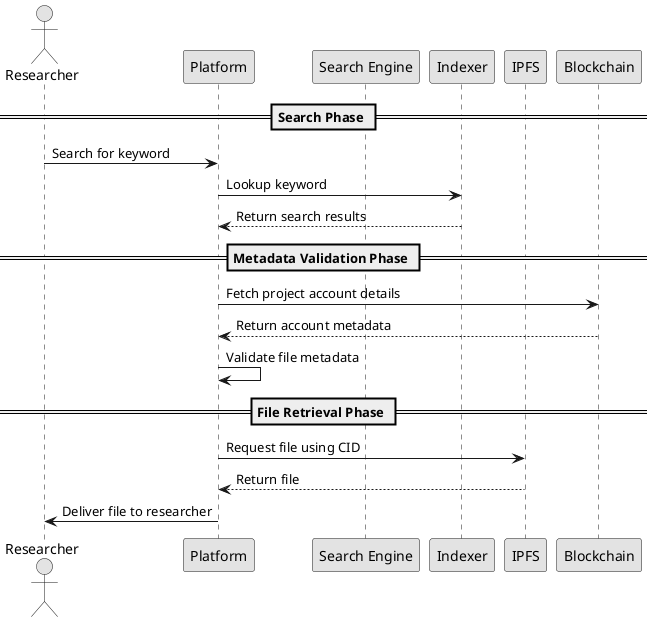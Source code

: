 @startuml

' title Open Science Platform - Search and Validation
skinparam monochrome true

actor Researcher as R
participant Platform as "Platform"
participant Search as "Search Engine"
participant Indexer as "Indexer"
participant IPFS as "IPFS"
participant Blockchain as "Blockchain"

== Search Phase ==
R -> Platform: Search for keyword
Platform -> Indexer: Lookup keyword
Indexer --> Platform: Return search results

== Metadata Validation Phase ==
Platform -> Blockchain: Fetch project account details
Blockchain --> Platform: Return account metadata
Platform -> Platform: Validate file metadata

== File Retrieval Phase ==
Platform -> IPFS: Request file using CID
IPFS --> Platform: Return file
Platform -> R: Deliver file to researcher

@enduml
